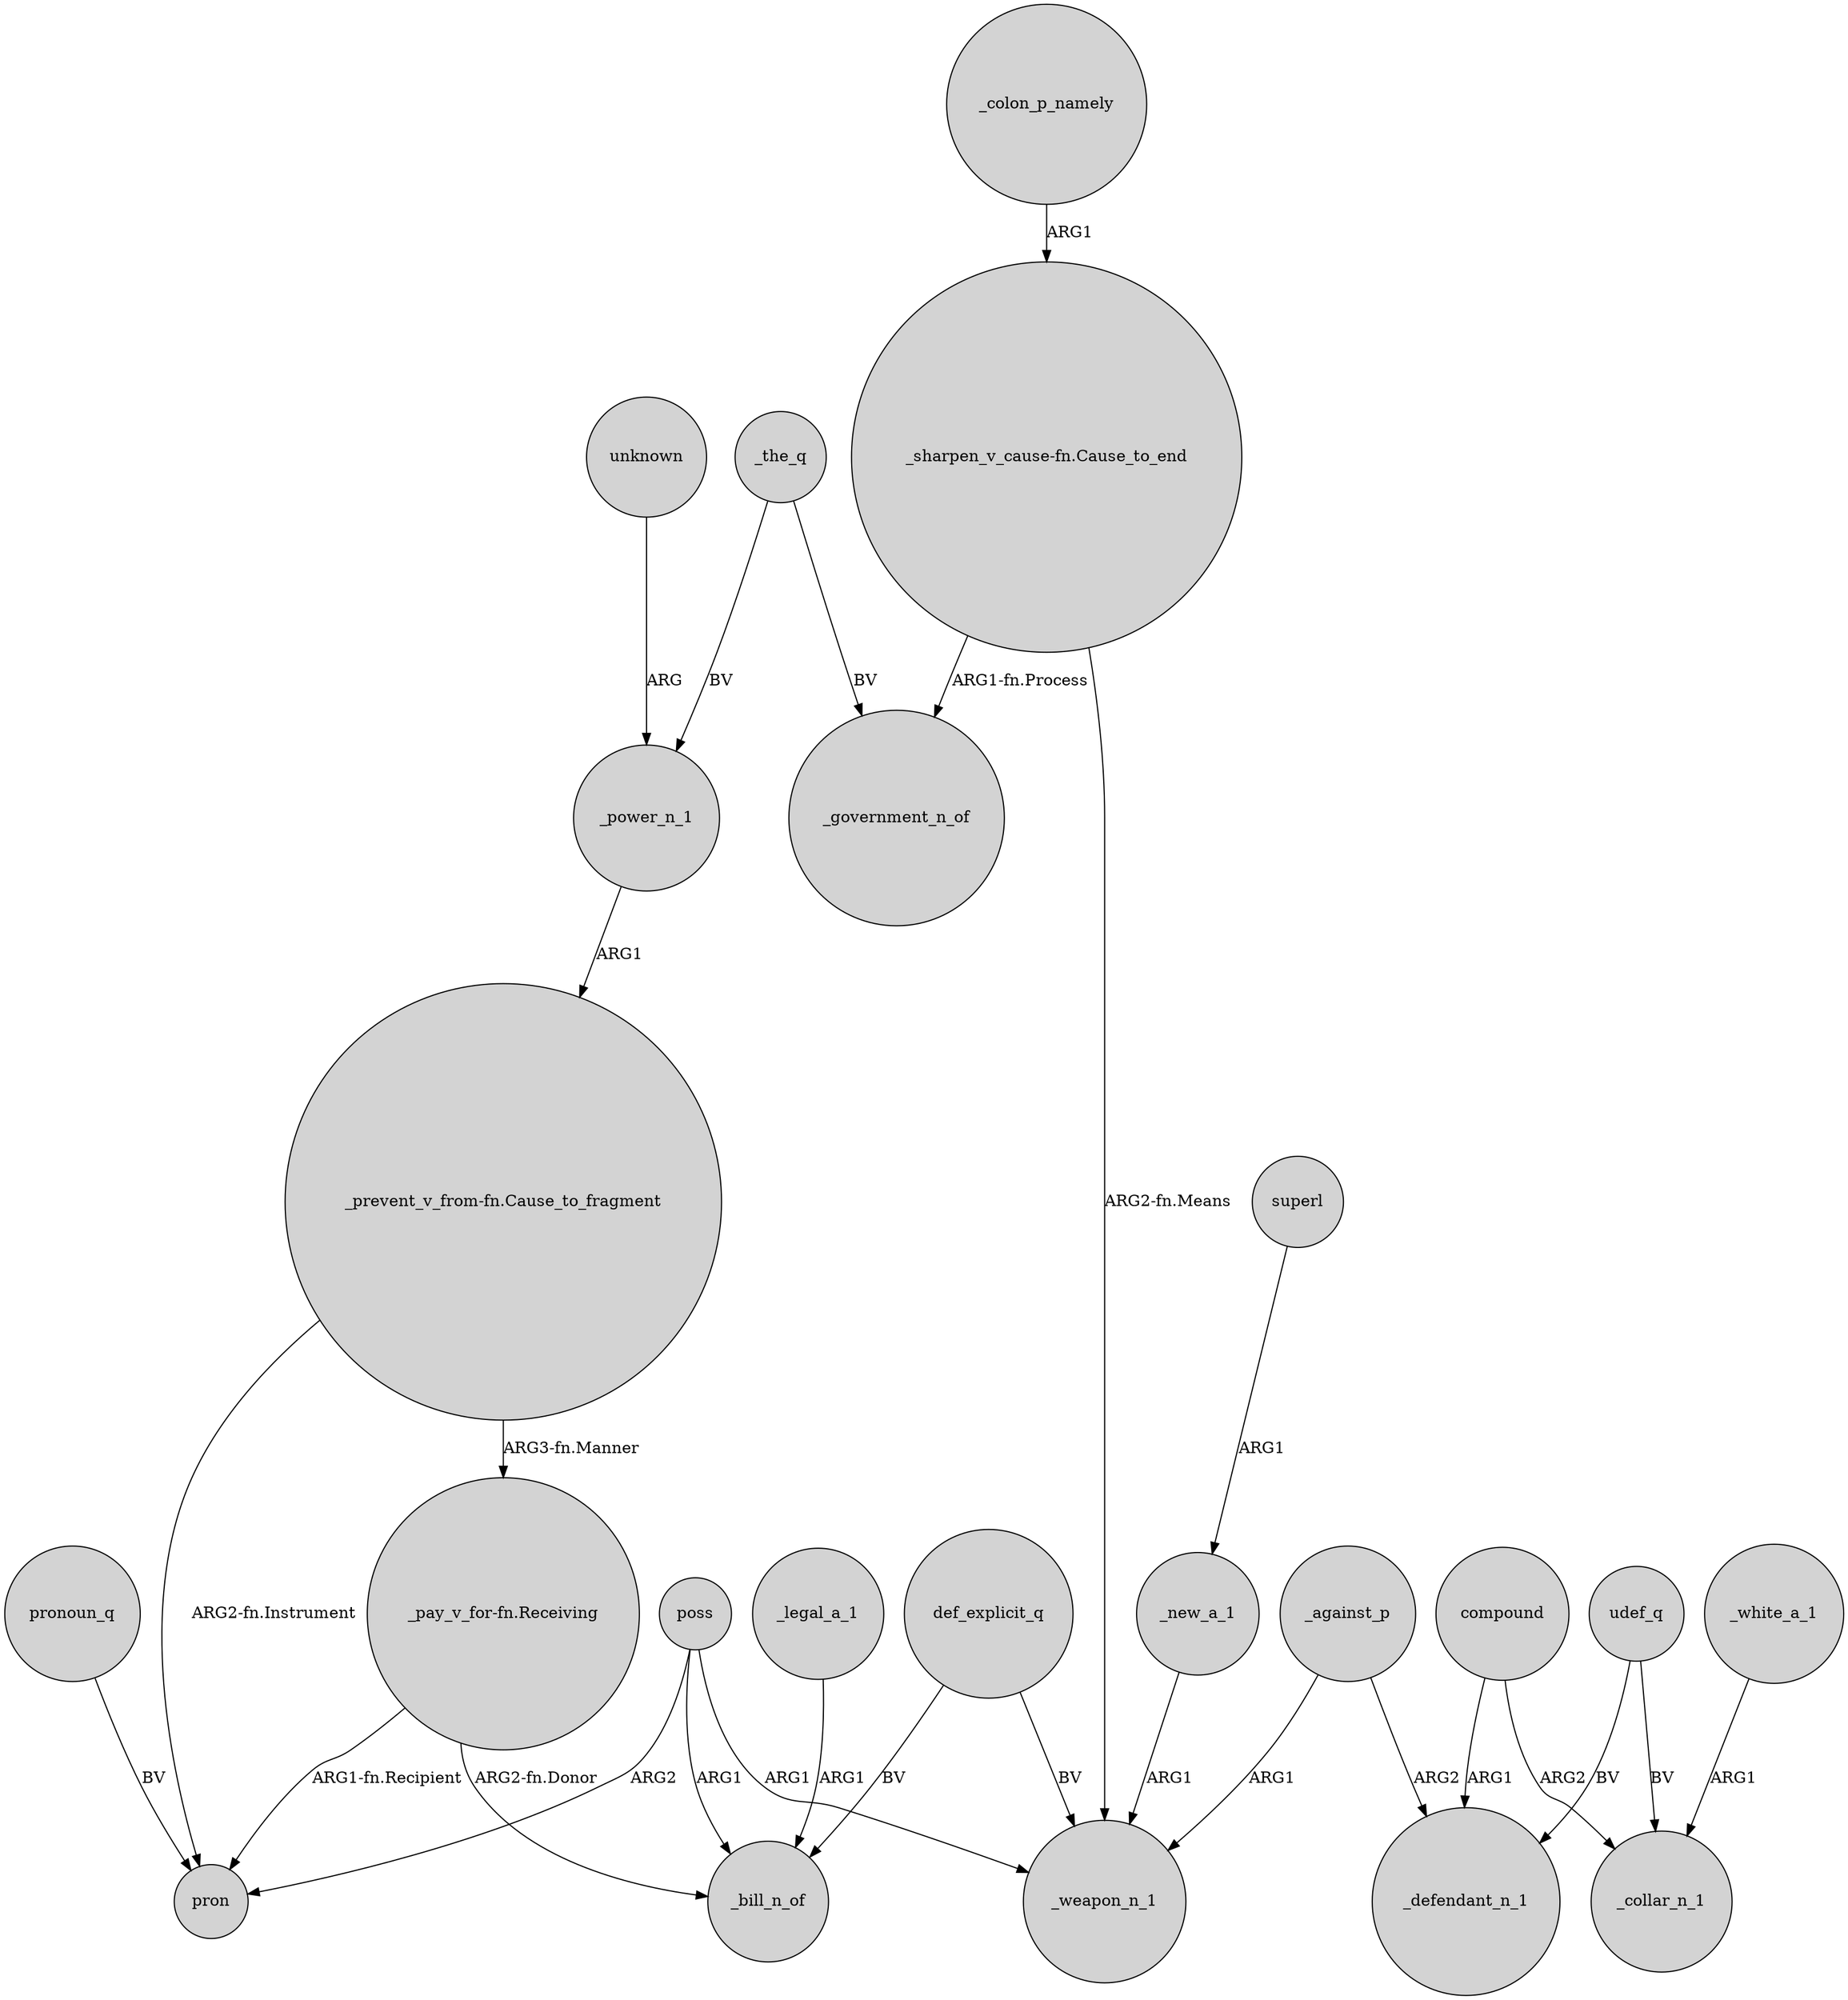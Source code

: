 digraph {
	node [shape=circle style=filled]
	_the_q -> _power_n_1 [label=BV]
	"_pay_v_for-fn.Receiving" -> pron [label="ARG1-fn.Recipient"]
	_against_p -> _defendant_n_1 [label=ARG2]
	def_explicit_q -> _bill_n_of [label=BV]
	"_prevent_v_from-fn.Cause_to_fragment" -> pron [label="ARG2-fn.Instrument"]
	compound -> _defendant_n_1 [label=ARG1]
	"_sharpen_v_cause-fn.Cause_to_end" -> _government_n_of [label="ARG1-fn.Process"]
	pronoun_q -> pron [label=BV]
	_against_p -> _weapon_n_1 [label=ARG1]
	compound -> _collar_n_1 [label=ARG2]
	poss -> _bill_n_of [label=ARG1]
	poss -> pron [label=ARG2]
	udef_q -> _defendant_n_1 [label=BV]
	"_pay_v_for-fn.Receiving" -> _bill_n_of [label="ARG2-fn.Donor"]
	unknown -> _power_n_1 [label=ARG]
	_new_a_1 -> _weapon_n_1 [label=ARG1]
	_white_a_1 -> _collar_n_1 [label=ARG1]
	def_explicit_q -> _weapon_n_1 [label=BV]
	poss -> _weapon_n_1 [label=ARG1]
	_the_q -> _government_n_of [label=BV]
	_colon_p_namely -> "_sharpen_v_cause-fn.Cause_to_end" [label=ARG1]
	_legal_a_1 -> _bill_n_of [label=ARG1]
	"_prevent_v_from-fn.Cause_to_fragment" -> "_pay_v_for-fn.Receiving" [label="ARG3-fn.Manner"]
	"_sharpen_v_cause-fn.Cause_to_end" -> _weapon_n_1 [label="ARG2-fn.Means"]
	_power_n_1 -> "_prevent_v_from-fn.Cause_to_fragment" [label=ARG1]
	udef_q -> _collar_n_1 [label=BV]
	superl -> _new_a_1 [label=ARG1]
}

